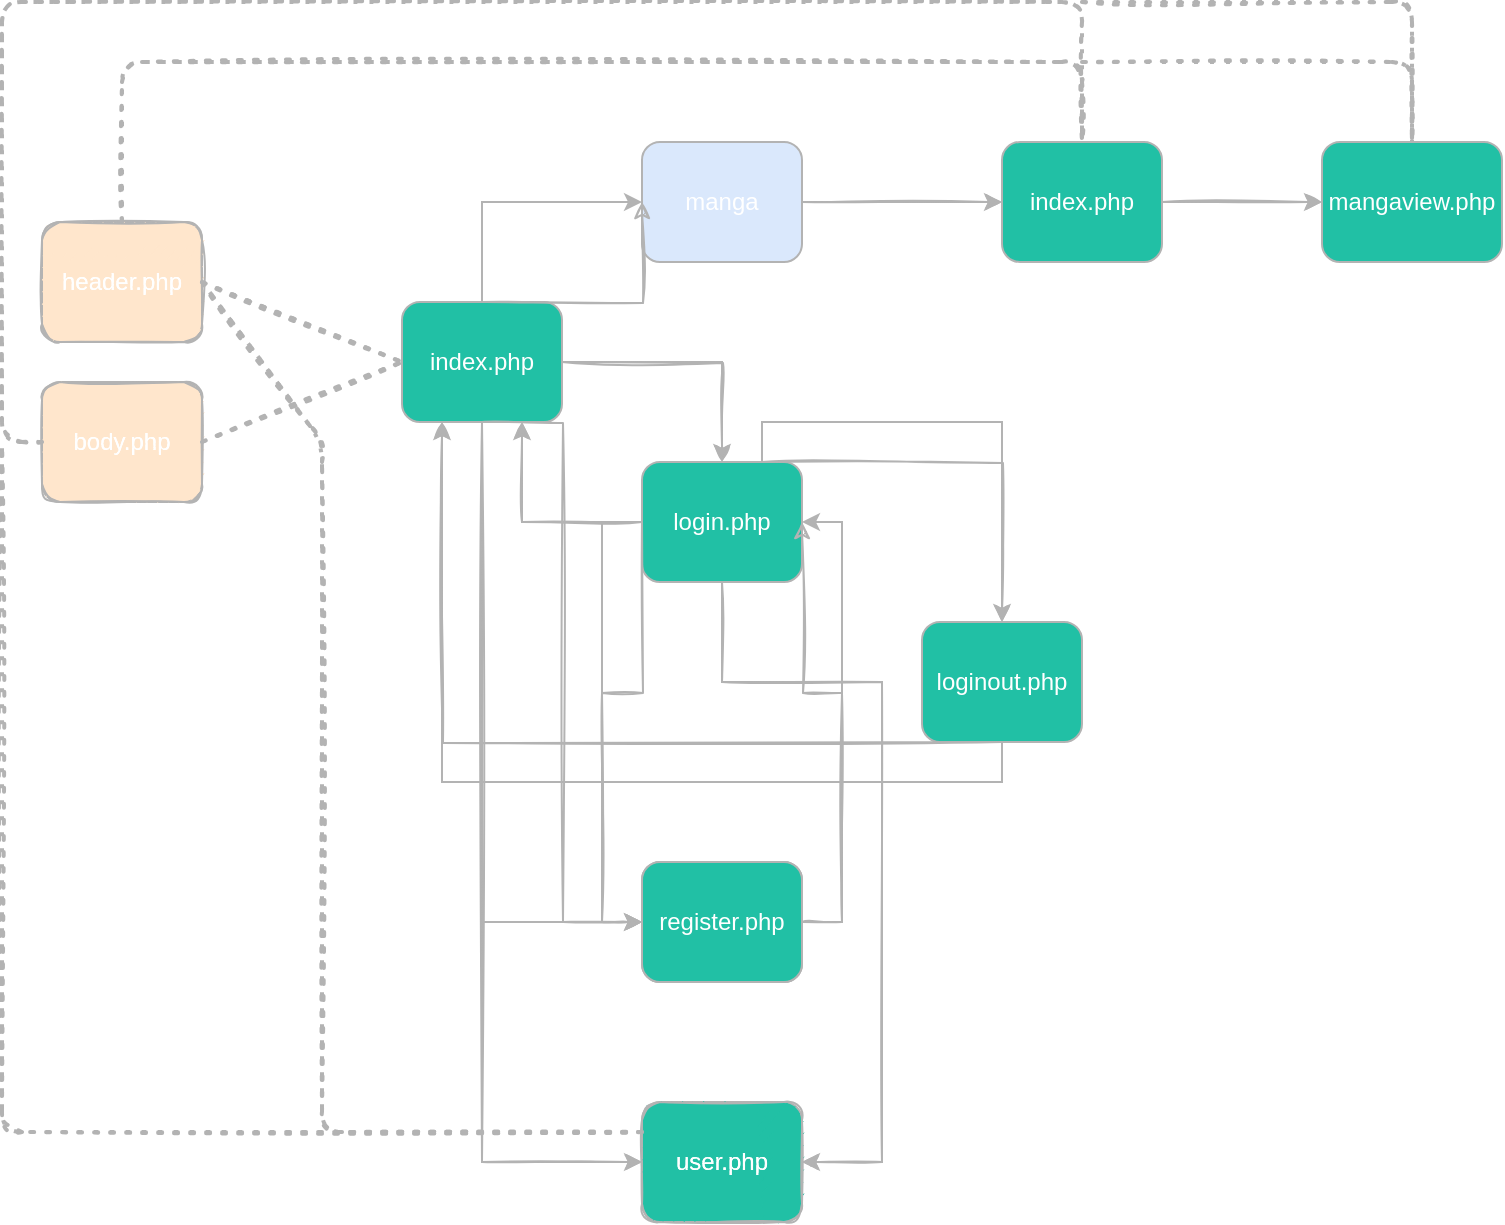 <mxfile>
    <diagram id="O1wt_s-VclNVEDSuSvEj" name="第 1 页">
        <mxGraphModel dx="1124" dy="781" grid="1" gridSize="10" guides="1" tooltips="1" connect="1" arrows="1" fold="1" page="1" pageScale="1" pageWidth="827" pageHeight="1169" math="1" shadow="0">
            <root>
                <mxCell id="0"/>
                <mxCell id="1" parent="0"/>
                <mxCell id="9" style="edgeStyle=orthogonalEdgeStyle;rounded=0;orthogonalLoop=1;jettySize=auto;html=1;exitX=1;exitY=0.5;exitDx=0;exitDy=0;strokeColor=#B3B3B3;" parent="1" source="3" target="5" edge="1">
                    <mxGeometry relative="1" as="geometry"/>
                </mxCell>
                <mxCell id="10" style="edgeStyle=orthogonalEdgeStyle;rounded=0;orthogonalLoop=1;jettySize=auto;html=1;exitX=0.5;exitY=0;exitDx=0;exitDy=0;entryX=0;entryY=0.5;entryDx=0;entryDy=0;strokeColor=#B3B3B3;" parent="1" source="3" target="4" edge="1">
                    <mxGeometry relative="1" as="geometry"/>
                </mxCell>
                <mxCell id="11" style="edgeStyle=orthogonalEdgeStyle;rounded=0;orthogonalLoop=1;jettySize=auto;html=1;exitX=0.5;exitY=1;exitDx=0;exitDy=0;entryX=0;entryY=0.5;entryDx=0;entryDy=0;strokeColor=#B3B3B3;" parent="1" source="3" target="6" edge="1">
                    <mxGeometry relative="1" as="geometry"/>
                </mxCell>
                <mxCell id="45" style="edgeStyle=none;rounded=0;orthogonalLoop=1;jettySize=auto;html=1;exitX=0.5;exitY=1;exitDx=0;exitDy=0;entryX=0;entryY=0.5;entryDx=0;entryDy=0;strokeColor=#B3B3B3;" parent="1" source="3" target="42" edge="1">
                    <mxGeometry relative="1" as="geometry">
                        <Array as="points">
                            <mxPoint x="260" y="720"/>
                        </Array>
                    </mxGeometry>
                </mxCell>
                <mxCell id="3" value="&lt;font color=&quot;#ffffff&quot;&gt;index.php&lt;/font&gt;" style="rounded=1;whiteSpace=wrap;html=1;sketch=0;fontColor=#5C5C5C;fillColor=#21C0A5;strokeColor=#B3B3B3;" parent="1" vertex="1">
                    <mxGeometry x="220" y="290" width="80" height="60" as="geometry"/>
                </mxCell>
                <mxCell id="28" style="edgeStyle=none;rounded=0;orthogonalLoop=1;jettySize=auto;html=1;exitX=1;exitY=0.5;exitDx=0;exitDy=0;entryX=0;entryY=0.5;entryDx=0;entryDy=0;strokeColor=#B3B3B3;" parent="1" source="4" target="27" edge="1">
                    <mxGeometry relative="1" as="geometry"/>
                </mxCell>
                <mxCell id="4" value="&lt;font color=&quot;#ffffff&quot;&gt;manga&lt;/font&gt;" style="rounded=1;whiteSpace=wrap;html=1;sketch=0;fillColor=#dae8fc;strokeColor=#B3B3B3;" parent="1" vertex="1">
                    <mxGeometry x="340" y="210" width="80" height="60" as="geometry"/>
                </mxCell>
                <mxCell id="8" style="edgeStyle=orthogonalEdgeStyle;rounded=0;orthogonalLoop=1;jettySize=auto;html=1;exitX=0;exitY=0.5;exitDx=0;exitDy=0;entryX=0;entryY=0.5;entryDx=0;entryDy=0;strokeColor=#B3B3B3;" parent="1" source="5" target="6" edge="1">
                    <mxGeometry relative="1" as="geometry"/>
                </mxCell>
                <mxCell id="14" style="edgeStyle=orthogonalEdgeStyle;rounded=0;orthogonalLoop=1;jettySize=auto;html=1;exitX=0.75;exitY=0;exitDx=0;exitDy=0;entryX=0.5;entryY=0;entryDx=0;entryDy=0;strokeColor=#B3B3B3;" parent="1" source="5" target="12" edge="1">
                    <mxGeometry relative="1" as="geometry"/>
                </mxCell>
                <mxCell id="40" style="edgeStyle=none;rounded=0;orthogonalLoop=1;jettySize=auto;html=1;exitX=0;exitY=0.5;exitDx=0;exitDy=0;entryX=0.75;entryY=1;entryDx=0;entryDy=0;strokeColor=#B3B3B3;" parent="1" source="5" target="3" edge="1">
                    <mxGeometry relative="1" as="geometry">
                        <Array as="points">
                            <mxPoint x="280" y="400"/>
                        </Array>
                    </mxGeometry>
                </mxCell>
                <mxCell id="46" style="edgeStyle=none;rounded=0;orthogonalLoop=1;jettySize=auto;html=1;exitX=0.5;exitY=1;exitDx=0;exitDy=0;entryX=1;entryY=0.5;entryDx=0;entryDy=0;strokeColor=#B3B3B3;" parent="1" source="5" target="42" edge="1">
                    <mxGeometry relative="1" as="geometry">
                        <Array as="points">
                            <mxPoint x="380" y="480"/>
                            <mxPoint x="460" y="480"/>
                            <mxPoint x="460" y="720"/>
                        </Array>
                    </mxGeometry>
                </mxCell>
                <mxCell id="5" value="&lt;font color=&quot;#ffffff&quot;&gt;login.php&lt;/font&gt;" style="rounded=1;whiteSpace=wrap;html=1;sketch=0;fontColor=#5C5C5C;fillColor=#21C0A5;strokeColor=#B3B3B3;" parent="1" vertex="1">
                    <mxGeometry x="340" y="370" width="80" height="60" as="geometry"/>
                </mxCell>
                <mxCell id="7" style="edgeStyle=orthogonalEdgeStyle;rounded=0;orthogonalLoop=1;jettySize=auto;html=1;exitX=1;exitY=0.5;exitDx=0;exitDy=0;entryX=1;entryY=0.5;entryDx=0;entryDy=0;strokeColor=#B3B3B3;" parent="1" source="6" target="5" edge="1">
                    <mxGeometry relative="1" as="geometry"/>
                </mxCell>
                <mxCell id="6" value="&lt;font color=&quot;#ffffff&quot;&gt;register.php&lt;/font&gt;" style="rounded=1;whiteSpace=wrap;html=1;sketch=0;fontColor=#5C5C5C;fillColor=#21C0A5;strokeColor=#B3B3B3;" parent="1" vertex="1">
                    <mxGeometry x="340" y="570" width="80" height="60" as="geometry"/>
                </mxCell>
                <mxCell id="15" style="edgeStyle=orthogonalEdgeStyle;rounded=0;orthogonalLoop=1;jettySize=auto;html=1;exitX=0.5;exitY=1;exitDx=0;exitDy=0;entryX=0.25;entryY=1;entryDx=0;entryDy=0;strokeColor=#B3B3B3;" parent="1" source="12" target="3" edge="1">
                    <mxGeometry relative="1" as="geometry"/>
                </mxCell>
                <mxCell id="12" value="&lt;font color=&quot;#ffffff&quot;&gt;loginout.php&lt;/font&gt;" style="rounded=1;whiteSpace=wrap;html=1;sketch=0;fontColor=#5C5C5C;fillColor=#21C0A5;strokeColor=#B3B3B3;" parent="1" vertex="1">
                    <mxGeometry x="480" y="450" width="80" height="60" as="geometry"/>
                </mxCell>
                <mxCell id="17" value="&lt;font color=&quot;#ffffff&quot;&gt;header.php&lt;/font&gt;" style="rounded=1;whiteSpace=wrap;html=1;fillColor=#ffe6cc;strokeColor=#B3B3B3;" parent="1" vertex="1">
                    <mxGeometry x="40" y="250" width="80" height="60" as="geometry"/>
                </mxCell>
                <mxCell id="18" value="&lt;font color=&quot;#ffffff&quot;&gt;body.php&lt;/font&gt;" style="rounded=1;whiteSpace=wrap;html=1;fillColor=#ffe6cc;strokeColor=#B3B3B3;" parent="1" vertex="1">
                    <mxGeometry x="40" y="330" width="80" height="60" as="geometry"/>
                </mxCell>
                <mxCell id="25" value="" style="endArrow=none;dashed=1;html=1;dashPattern=1 3;strokeWidth=2;exitX=1;exitY=0.5;exitDx=0;exitDy=0;entryX=0;entryY=0.5;entryDx=0;entryDy=0;strokeColor=#B3B3B3;" parent="1" source="17" target="3" edge="1">
                    <mxGeometry width="50" height="50" relative="1" as="geometry">
                        <mxPoint x="220" y="330" as="sourcePoint"/>
                        <mxPoint x="270" y="280" as="targetPoint"/>
                    </mxGeometry>
                </mxCell>
                <mxCell id="26" value="" style="endArrow=none;dashed=1;html=1;dashPattern=1 3;strokeWidth=2;exitX=1;exitY=0.5;exitDx=0;exitDy=0;entryX=0;entryY=0.5;entryDx=0;entryDy=0;strokeColor=#B3B3B3;" parent="1" source="18" target="3" edge="1">
                    <mxGeometry width="50" height="50" relative="1" as="geometry">
                        <mxPoint x="160" y="420" as="sourcePoint"/>
                        <mxPoint x="210" y="370" as="targetPoint"/>
                    </mxGeometry>
                </mxCell>
                <mxCell id="35" style="edgeStyle=none;rounded=0;orthogonalLoop=1;jettySize=auto;html=1;exitX=1;exitY=0.5;exitDx=0;exitDy=0;strokeColor=#B3B3B3;" parent="1" source="27" target="33" edge="1">
                    <mxGeometry relative="1" as="geometry"/>
                </mxCell>
                <mxCell id="27" value="&lt;font color=&quot;#ffffff&quot;&gt;index.php&lt;/font&gt;" style="rounded=1;whiteSpace=wrap;html=1;sketch=0;fontColor=#5C5C5C;fillColor=#21C0A5;strokeColor=#B3B3B3;" parent="1" vertex="1">
                    <mxGeometry x="520" y="210" width="80" height="60" as="geometry"/>
                </mxCell>
                <mxCell id="29" value="" style="endArrow=none;dashed=1;html=1;dashPattern=1 3;strokeWidth=2;exitX=0.5;exitY=0;exitDx=0;exitDy=0;entryX=0.5;entryY=0;entryDx=0;entryDy=0;strokeColor=#B3B3B3;" parent="1" source="17" target="27" edge="1">
                    <mxGeometry width="50" height="50" relative="1" as="geometry">
                        <mxPoint x="270" y="350" as="sourcePoint"/>
                        <mxPoint x="320" y="300" as="targetPoint"/>
                        <Array as="points">
                            <mxPoint x="80" y="170"/>
                            <mxPoint x="560" y="170"/>
                        </Array>
                    </mxGeometry>
                </mxCell>
                <mxCell id="32" value="" style="endArrow=none;dashed=1;html=1;dashPattern=1 3;strokeWidth=2;exitX=0;exitY=0.5;exitDx=0;exitDy=0;strokeColor=#B3B3B3;" parent="1" source="18" edge="1">
                    <mxGeometry width="50" height="50" relative="1" as="geometry">
                        <mxPoint x="20" y="150" as="sourcePoint"/>
                        <mxPoint x="560" y="210" as="targetPoint"/>
                        <Array as="points">
                            <mxPoint x="20" y="360"/>
                            <mxPoint x="20" y="140"/>
                            <mxPoint x="560" y="140"/>
                        </Array>
                    </mxGeometry>
                </mxCell>
                <mxCell id="33" value="&lt;font color=&quot;#ffffff&quot;&gt;mangaview.php&lt;/font&gt;" style="rounded=1;whiteSpace=wrap;html=1;sketch=0;fontColor=#5C5C5C;fillColor=#21C0A5;strokeColor=#B3B3B3;" parent="1" vertex="1">
                    <mxGeometry x="680" y="210" width="90" height="60" as="geometry"/>
                </mxCell>
                <mxCell id="37" value="" style="endArrow=none;dashed=1;html=1;dashPattern=1 3;strokeWidth=2;entryX=0.5;entryY=0;entryDx=0;entryDy=0;strokeColor=#B3B3B3;" parent="1" target="33" edge="1">
                    <mxGeometry width="50" height="50" relative="1" as="geometry">
                        <mxPoint x="560" y="140" as="sourcePoint"/>
                        <mxPoint x="720" y="140" as="targetPoint"/>
                        <Array as="points">
                            <mxPoint x="725" y="140"/>
                        </Array>
                    </mxGeometry>
                </mxCell>
                <mxCell id="38" value="" style="endArrow=none;dashed=1;html=1;dashPattern=1 3;strokeWidth=2;entryX=0.5;entryY=0;entryDx=0;entryDy=0;strokeColor=#B3B3B3;" parent="1" target="33" edge="1">
                    <mxGeometry width="50" height="50" relative="1" as="geometry">
                        <mxPoint x="560" y="170" as="sourcePoint"/>
                        <mxPoint x="720" y="170" as="targetPoint"/>
                        <Array as="points">
                            <mxPoint x="725" y="170"/>
                        </Array>
                    </mxGeometry>
                </mxCell>
                <mxCell id="42" value="&lt;font color=&quot;#ffffff&quot;&gt;user.php&lt;/font&gt;" style="rounded=1;whiteSpace=wrap;html=1;sketch=0;fontColor=#5C5C5C;fillColor=#21C0A5;strokeColor=#B3B3B3;" parent="1" vertex="1">
                    <mxGeometry x="340" y="690" width="80" height="60" as="geometry"/>
                </mxCell>
                <mxCell id="43" value="" style="endArrow=none;dashed=1;html=1;dashPattern=1 3;strokeWidth=2;strokeColor=#B3B3B3;exitX=0;exitY=0.25;exitDx=0;exitDy=0;" parent="1" source="42" edge="1">
                    <mxGeometry width="50" height="50" relative="1" as="geometry">
                        <mxPoint x="20" y="730" as="sourcePoint"/>
                        <mxPoint x="20" y="360" as="targetPoint"/>
                        <Array as="points">
                            <mxPoint x="20" y="705"/>
                        </Array>
                    </mxGeometry>
                </mxCell>
                <mxCell id="44" value="" style="endArrow=none;dashed=1;html=1;dashPattern=1 3;strokeWidth=2;strokeColor=#B3B3B3;entryX=1;entryY=0.5;entryDx=0;entryDy=0;exitX=0;exitY=0.25;exitDx=0;exitDy=0;" parent="1" source="42" target="17" edge="1">
                    <mxGeometry width="50" height="50" relative="1" as="geometry">
                        <mxPoint x="180" y="720" as="sourcePoint"/>
                        <mxPoint x="170" y="400" as="targetPoint"/>
                        <Array as="points">
                            <mxPoint x="180" y="705"/>
                            <mxPoint x="180" y="360"/>
                        </Array>
                    </mxGeometry>
                </mxCell>
                <mxCell id="51" style="edgeStyle=orthogonalEdgeStyle;rounded=0;orthogonalLoop=1;jettySize=auto;html=1;exitX=1;exitY=0.5;exitDx=0;exitDy=0;strokeColor=#B3B3B3;shadow=0;sketch=1;" parent="1" edge="1">
                    <mxGeometry relative="1" as="geometry">
                        <mxPoint x="300" y="320" as="sourcePoint"/>
                        <mxPoint x="380" y="370" as="targetPoint"/>
                    </mxGeometry>
                </mxCell>
                <mxCell id="52" style="edgeStyle=orthogonalEdgeStyle;rounded=0;orthogonalLoop=1;jettySize=auto;html=1;exitX=0.5;exitY=0;exitDx=0;exitDy=0;entryX=0;entryY=0.5;entryDx=0;entryDy=0;strokeColor=#B3B3B3;shadow=0;sketch=1;" parent="1" edge="1">
                    <mxGeometry relative="1" as="geometry">
                        <mxPoint x="260" y="290" as="sourcePoint"/>
                        <mxPoint x="340" y="240" as="targetPoint"/>
                    </mxGeometry>
                </mxCell>
                <mxCell id="53" style="edgeStyle=orthogonalEdgeStyle;rounded=0;orthogonalLoop=1;jettySize=auto;html=1;exitX=0.5;exitY=1;exitDx=0;exitDy=0;entryX=0;entryY=0.5;entryDx=0;entryDy=0;strokeColor=#B3B3B3;shadow=0;sketch=1;" parent="1" target="61" edge="1">
                    <mxGeometry relative="1" as="geometry">
                        <mxPoint x="260" y="350" as="sourcePoint"/>
                    </mxGeometry>
                </mxCell>
                <mxCell id="54" style="edgeStyle=none;rounded=0;orthogonalLoop=1;jettySize=auto;html=1;exitX=0.5;exitY=1;exitDx=0;exitDy=0;entryX=0;entryY=0.5;entryDx=0;entryDy=0;strokeColor=#B3B3B3;shadow=0;sketch=1;" parent="1" target="72" edge="1">
                    <mxGeometry relative="1" as="geometry">
                        <Array as="points">
                            <mxPoint x="260" y="720"/>
                        </Array>
                        <mxPoint x="260" y="350" as="sourcePoint"/>
                    </mxGeometry>
                </mxCell>
                <mxCell id="55" style="edgeStyle=none;rounded=0;orthogonalLoop=1;jettySize=auto;html=1;exitX=1;exitY=0.5;exitDx=0;exitDy=0;entryX=0;entryY=0.5;entryDx=0;entryDy=0;strokeColor=#B3B3B3;shadow=0;sketch=1;" parent="1" edge="1">
                    <mxGeometry relative="1" as="geometry">
                        <mxPoint x="420" y="240" as="sourcePoint"/>
                        <mxPoint x="520" y="240" as="targetPoint"/>
                    </mxGeometry>
                </mxCell>
                <mxCell id="56" style="edgeStyle=orthogonalEdgeStyle;rounded=0;orthogonalLoop=1;jettySize=auto;html=1;exitX=0;exitY=0.5;exitDx=0;exitDy=0;entryX=0;entryY=0.5;entryDx=0;entryDy=0;strokeColor=#B3B3B3;shadow=0;sketch=1;" parent="1" target="61" edge="1">
                    <mxGeometry relative="1" as="geometry">
                        <mxPoint x="340" y="400" as="sourcePoint"/>
                    </mxGeometry>
                </mxCell>
                <mxCell id="57" style="edgeStyle=orthogonalEdgeStyle;rounded=0;orthogonalLoop=1;jettySize=auto;html=1;exitX=0.75;exitY=0;exitDx=0;exitDy=0;entryX=0.5;entryY=0;entryDx=0;entryDy=0;strokeColor=#B3B3B3;shadow=0;sketch=1;" parent="1" edge="1">
                    <mxGeometry relative="1" as="geometry">
                        <mxPoint x="400" y="370" as="sourcePoint"/>
                        <mxPoint x="520" y="450" as="targetPoint"/>
                    </mxGeometry>
                </mxCell>
                <mxCell id="58" style="edgeStyle=none;rounded=0;orthogonalLoop=1;jettySize=auto;html=1;exitX=0;exitY=0.5;exitDx=0;exitDy=0;entryX=0.75;entryY=1;entryDx=0;entryDy=0;strokeColor=#B3B3B3;shadow=0;sketch=1;" parent="1" edge="1">
                    <mxGeometry relative="1" as="geometry">
                        <Array as="points">
                            <mxPoint x="280" y="400"/>
                        </Array>
                        <mxPoint x="340" y="400" as="sourcePoint"/>
                        <mxPoint x="280" y="350" as="targetPoint"/>
                    </mxGeometry>
                </mxCell>
                <mxCell id="59" style="edgeStyle=none;rounded=0;orthogonalLoop=1;jettySize=auto;html=1;exitX=0.5;exitY=1;exitDx=0;exitDy=0;entryX=1;entryY=0.5;entryDx=0;entryDy=0;strokeColor=#B3B3B3;shadow=0;sketch=1;" parent="1" target="72" edge="1">
                    <mxGeometry relative="1" as="geometry">
                        <Array as="points">
                            <mxPoint x="380" y="480"/>
                            <mxPoint x="460" y="480"/>
                            <mxPoint x="460" y="720"/>
                        </Array>
                        <mxPoint x="380" y="430" as="sourcePoint"/>
                    </mxGeometry>
                </mxCell>
                <mxCell id="60" style="edgeStyle=orthogonalEdgeStyle;rounded=0;orthogonalLoop=1;jettySize=auto;html=1;exitX=1;exitY=0.5;exitDx=0;exitDy=0;entryX=1;entryY=0.5;entryDx=0;entryDy=0;strokeColor=#B3B3B3;shadow=0;sketch=1;" parent="1" source="61" edge="1">
                    <mxGeometry relative="1" as="geometry">
                        <mxPoint x="420" y="400" as="targetPoint"/>
                    </mxGeometry>
                </mxCell>
                <mxCell id="61" value="&lt;font color=&quot;#ffffff&quot;&gt;register.php&lt;/font&gt;" style="rounded=1;whiteSpace=wrap;html=1;sketch=0;fontColor=#5C5C5C;fillColor=#21C0A5;strokeColor=#B3B3B3;" parent="1" vertex="1">
                    <mxGeometry x="340" y="570" width="80" height="60" as="geometry"/>
                </mxCell>
                <mxCell id="62" style="edgeStyle=orthogonalEdgeStyle;rounded=0;orthogonalLoop=1;jettySize=auto;html=1;exitX=0.5;exitY=1;exitDx=0;exitDy=0;entryX=0.25;entryY=1;entryDx=0;entryDy=0;strokeColor=#B3B3B3;shadow=0;sketch=1;" parent="1" edge="1">
                    <mxGeometry relative="1" as="geometry">
                        <mxPoint x="520" y="510" as="sourcePoint"/>
                        <mxPoint x="240" y="350" as="targetPoint"/>
                    </mxGeometry>
                </mxCell>
                <mxCell id="63" value="&lt;font color=&quot;#ffffff&quot;&gt;header.php&lt;/font&gt;" style="rounded=1;whiteSpace=wrap;html=1;fillColor=#ffe6cc;strokeColor=#B3B3B3;shadow=0;sketch=1;" parent="1" vertex="1">
                    <mxGeometry x="40" y="250" width="80" height="60" as="geometry"/>
                </mxCell>
                <mxCell id="64" value="&lt;font color=&quot;#ffffff&quot;&gt;body.php&lt;/font&gt;" style="rounded=1;whiteSpace=wrap;html=1;fillColor=#ffe6cc;strokeColor=#B3B3B3;shadow=0;sketch=1;" parent="1" vertex="1">
                    <mxGeometry x="40" y="330" width="80" height="60" as="geometry"/>
                </mxCell>
                <mxCell id="65" value="" style="endArrow=none;dashed=1;html=1;dashPattern=1 3;strokeWidth=2;exitX=1;exitY=0.5;exitDx=0;exitDy=0;entryX=0;entryY=0.5;entryDx=0;entryDy=0;strokeColor=#B3B3B3;shadow=0;sketch=1;" parent="1" source="63" edge="1">
                    <mxGeometry width="50" height="50" relative="1" as="geometry">
                        <mxPoint x="220" y="330" as="sourcePoint"/>
                        <mxPoint x="220" y="320" as="targetPoint"/>
                    </mxGeometry>
                </mxCell>
                <mxCell id="66" value="" style="endArrow=none;dashed=1;html=1;dashPattern=1 3;strokeWidth=2;exitX=1;exitY=0.5;exitDx=0;exitDy=0;entryX=0;entryY=0.5;entryDx=0;entryDy=0;strokeColor=#B3B3B3;shadow=0;sketch=1;" parent="1" source="64" edge="1">
                    <mxGeometry width="50" height="50" relative="1" as="geometry">
                        <mxPoint x="160" y="420" as="sourcePoint"/>
                        <mxPoint x="220" y="320" as="targetPoint"/>
                    </mxGeometry>
                </mxCell>
                <mxCell id="67" style="edgeStyle=none;rounded=0;orthogonalLoop=1;jettySize=auto;html=1;exitX=1;exitY=0.5;exitDx=0;exitDy=0;strokeColor=#B3B3B3;shadow=0;sketch=1;" parent="1" edge="1">
                    <mxGeometry relative="1" as="geometry">
                        <mxPoint x="600" y="240" as="sourcePoint"/>
                        <mxPoint x="680" y="240" as="targetPoint"/>
                    </mxGeometry>
                </mxCell>
                <mxCell id="68" value="" style="endArrow=none;dashed=1;html=1;dashPattern=1 3;strokeWidth=2;exitX=0.5;exitY=0;exitDx=0;exitDy=0;entryX=0.5;entryY=0;entryDx=0;entryDy=0;strokeColor=#B3B3B3;shadow=0;sketch=1;" parent="1" source="63" edge="1">
                    <mxGeometry width="50" height="50" relative="1" as="geometry">
                        <mxPoint x="270" y="350" as="sourcePoint"/>
                        <mxPoint x="560" y="210" as="targetPoint"/>
                        <Array as="points">
                            <mxPoint x="80" y="170"/>
                            <mxPoint x="560" y="170"/>
                        </Array>
                    </mxGeometry>
                </mxCell>
                <mxCell id="69" value="" style="endArrow=none;dashed=1;html=1;dashPattern=1 3;strokeWidth=2;exitX=0;exitY=0.5;exitDx=0;exitDy=0;strokeColor=#B3B3B3;shadow=0;sketch=1;" parent="1" source="64" edge="1">
                    <mxGeometry width="50" height="50" relative="1" as="geometry">
                        <mxPoint x="20" y="150" as="sourcePoint"/>
                        <mxPoint x="560" y="210" as="targetPoint"/>
                        <Array as="points">
                            <mxPoint x="20" y="360"/>
                            <mxPoint x="20" y="140"/>
                            <mxPoint x="560" y="140"/>
                        </Array>
                    </mxGeometry>
                </mxCell>
                <mxCell id="70" value="" style="endArrow=none;dashed=1;html=1;dashPattern=1 3;strokeWidth=2;entryX=0.5;entryY=0;entryDx=0;entryDy=0;strokeColor=#B3B3B3;shadow=0;sketch=1;" parent="1" edge="1">
                    <mxGeometry width="50" height="50" relative="1" as="geometry">
                        <mxPoint x="560" y="140" as="sourcePoint"/>
                        <mxPoint x="725" y="210" as="targetPoint"/>
                        <Array as="points">
                            <mxPoint x="725" y="140"/>
                        </Array>
                    </mxGeometry>
                </mxCell>
                <mxCell id="71" value="" style="endArrow=none;dashed=1;html=1;dashPattern=1 3;strokeWidth=2;entryX=0.5;entryY=0;entryDx=0;entryDy=0;strokeColor=#B3B3B3;shadow=0;sketch=1;" parent="1" edge="1">
                    <mxGeometry width="50" height="50" relative="1" as="geometry">
                        <mxPoint x="560" y="170" as="sourcePoint"/>
                        <mxPoint x="725" y="210" as="targetPoint"/>
                        <Array as="points">
                            <mxPoint x="725" y="170"/>
                        </Array>
                    </mxGeometry>
                </mxCell>
                <mxCell id="72" value="&lt;font color=&quot;#ffffff&quot;&gt;user.php&lt;/font&gt;" style="rounded=1;whiteSpace=wrap;html=1;sketch=1;fontColor=#5C5C5C;fillColor=#21C0A5;strokeColor=#B3B3B3;shadow=0;" parent="1" vertex="1">
                    <mxGeometry x="340" y="690" width="80" height="60" as="geometry"/>
                </mxCell>
                <mxCell id="73" value="" style="endArrow=none;dashed=1;html=1;dashPattern=1 3;strokeWidth=2;strokeColor=#B3B3B3;exitX=0;exitY=0.25;exitDx=0;exitDy=0;shadow=0;sketch=1;" parent="1" source="72" edge="1">
                    <mxGeometry width="50" height="50" relative="1" as="geometry">
                        <mxPoint x="20" y="730" as="sourcePoint"/>
                        <mxPoint x="20" y="360" as="targetPoint"/>
                        <Array as="points">
                            <mxPoint x="20" y="705"/>
                        </Array>
                    </mxGeometry>
                </mxCell>
                <mxCell id="74" value="" style="endArrow=none;dashed=1;html=1;dashPattern=1 3;strokeWidth=2;strokeColor=#B3B3B3;entryX=1;entryY=0.5;entryDx=0;entryDy=0;exitX=0;exitY=0.25;exitDx=0;exitDy=0;shadow=0;sketch=1;" parent="1" source="72" target="63" edge="1">
                    <mxGeometry width="50" height="50" relative="1" as="geometry">
                        <mxPoint x="180" y="720" as="sourcePoint"/>
                        <mxPoint x="170" y="400" as="targetPoint"/>
                        <Array as="points">
                            <mxPoint x="180" y="705"/>
                            <mxPoint x="180" y="360"/>
                        </Array>
                    </mxGeometry>
                </mxCell>
            </root>
        </mxGraphModel>
    </diagram>
</mxfile>